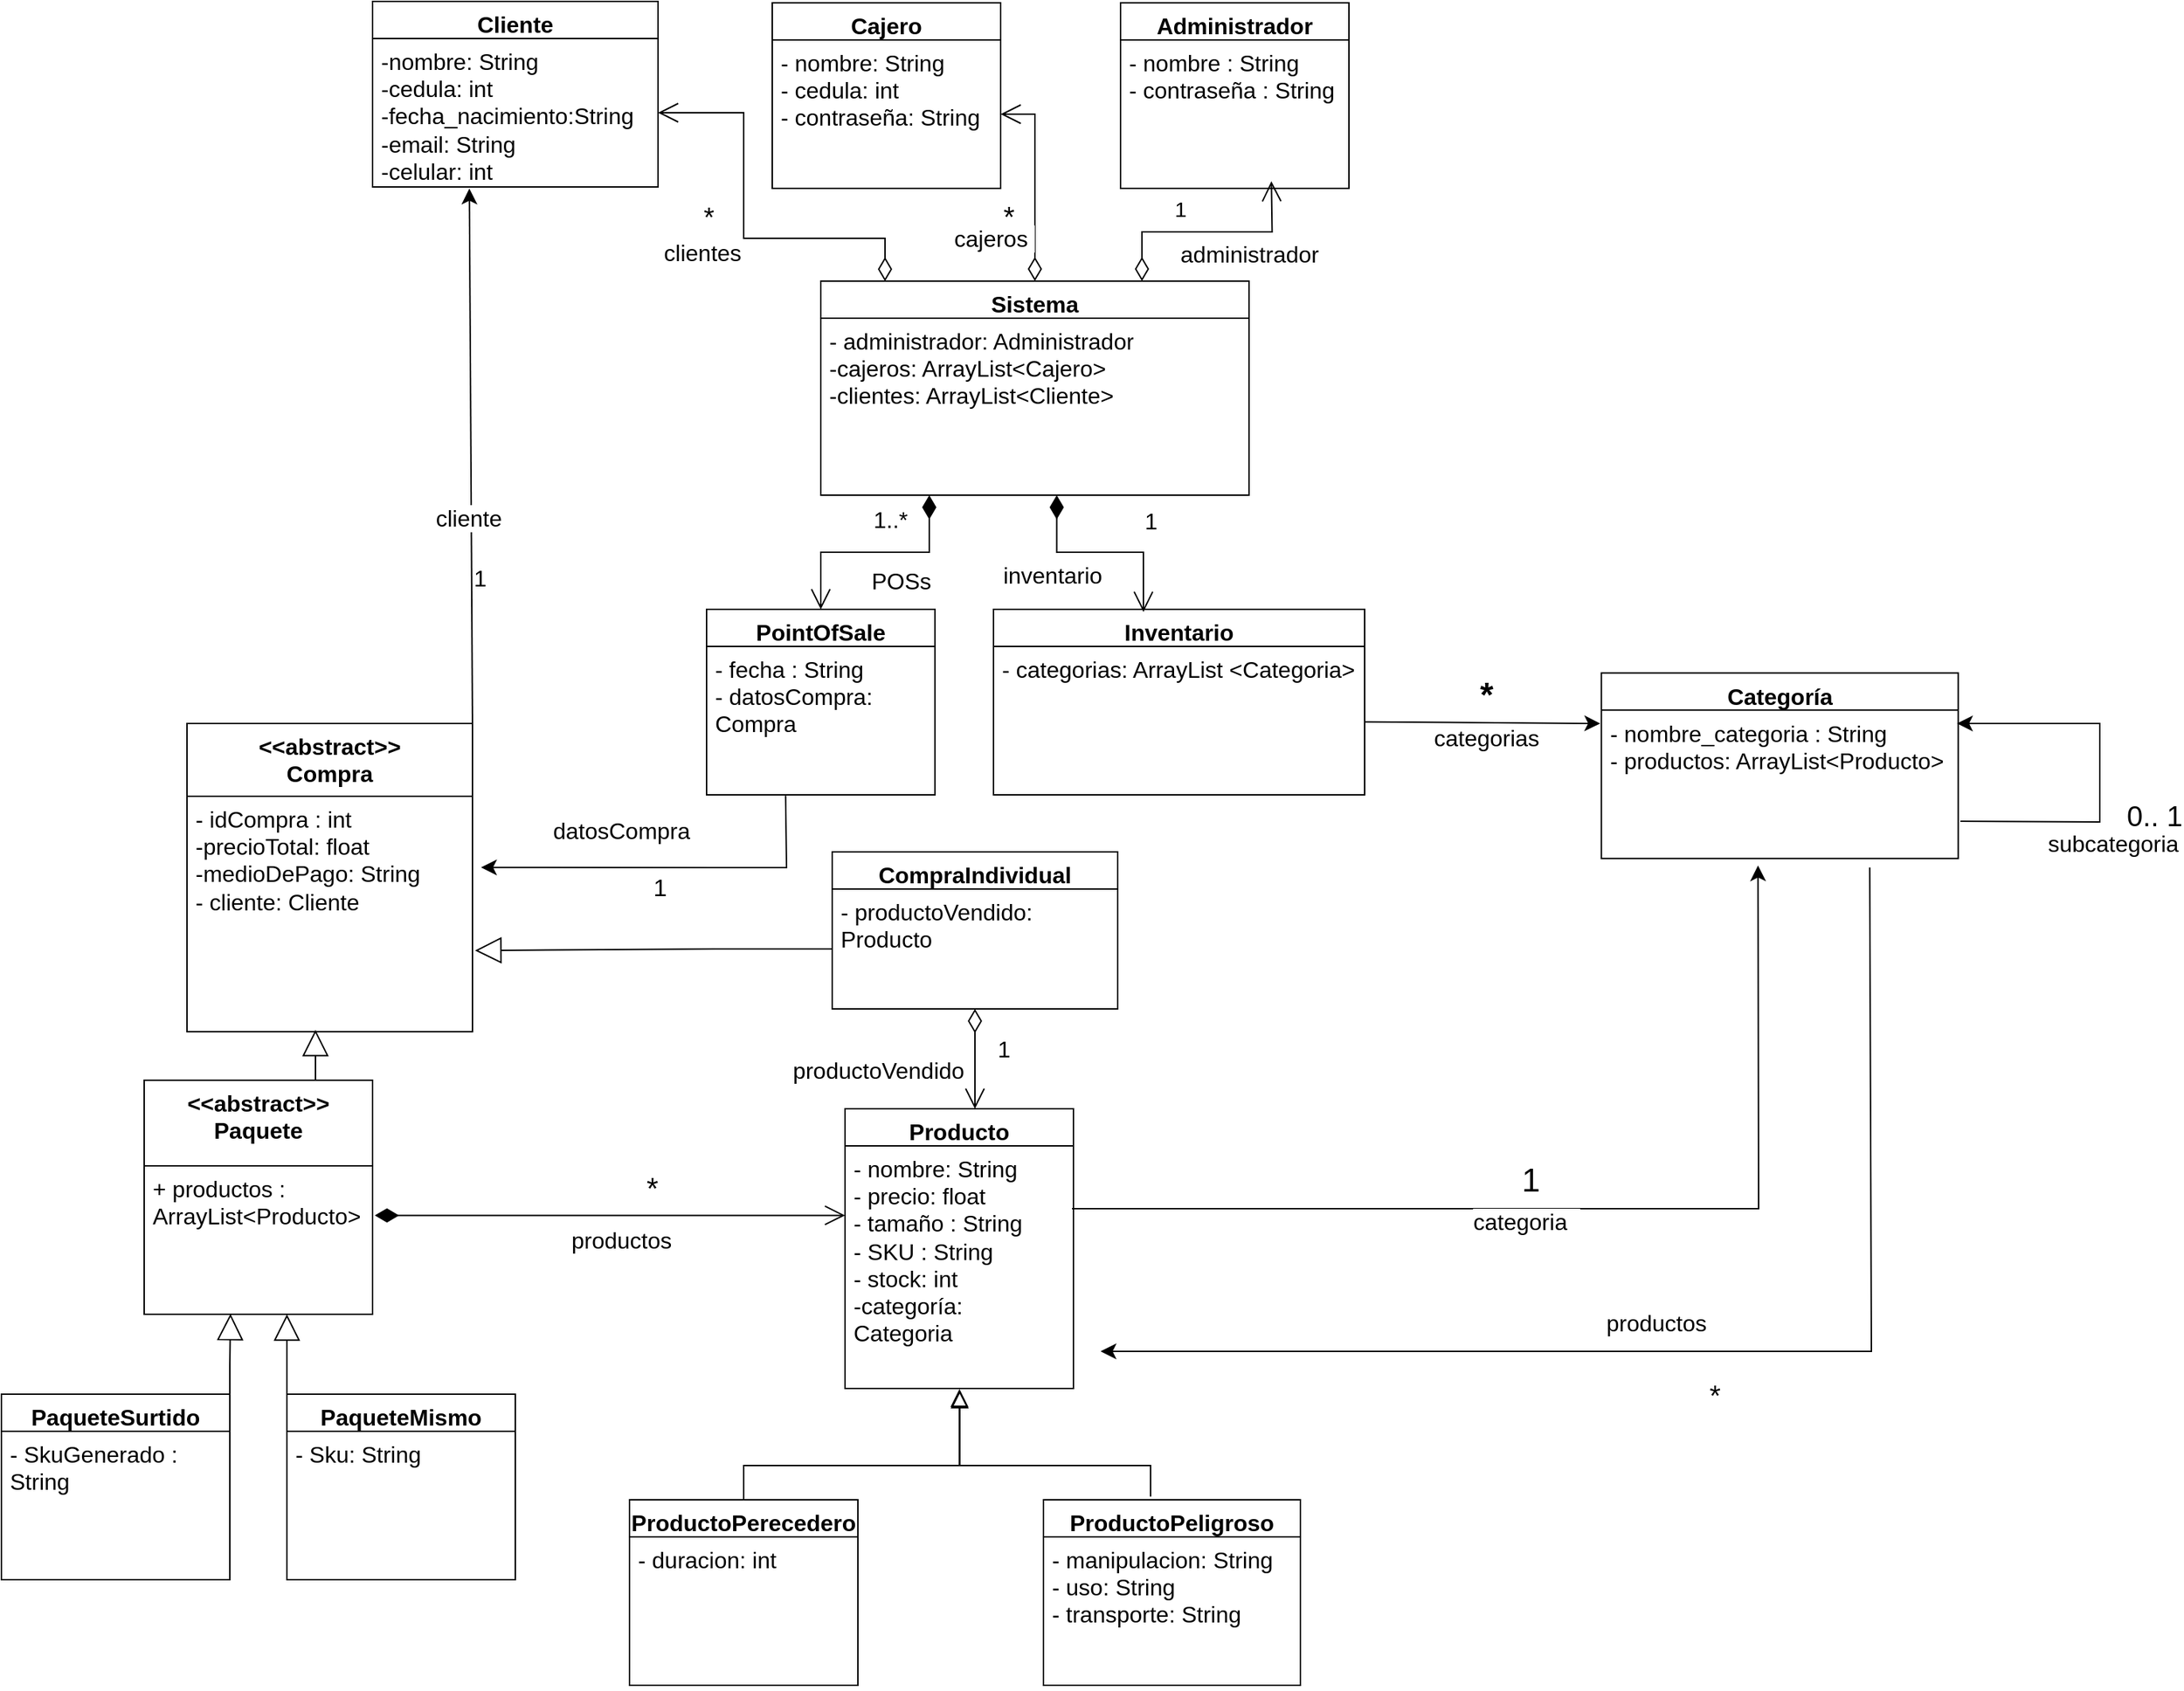 <mxfile version="21.7.5" type="device">
  <diagram id="C5RBs43oDa-KdzZeNtuy" name="Page-1">
    <mxGraphModel dx="2229" dy="684" grid="1" gridSize="10" guides="1" tooltips="1" connect="1" arrows="1" fold="1" page="1" pageScale="1" pageWidth="827" pageHeight="1169" math="0" shadow="0">
      <root>
        <mxCell id="WIyWlLk6GJQsqaUBKTNV-0" />
        <mxCell id="WIyWlLk6GJQsqaUBKTNV-1" parent="WIyWlLk6GJQsqaUBKTNV-0" />
        <mxCell id="jS6DH8Dr9qwqQI3Xkxyg-0" value="&amp;lt;&amp;lt;abstract&amp;gt;&amp;gt;&lt;br&gt;Paquete" style="swimlane;fontStyle=1;align=center;verticalAlign=top;childLayout=stackLayout;horizontal=1;startSize=60;horizontalStack=0;resizeParent=1;resizeParentMax=0;resizeLast=0;collapsible=1;marginBottom=0;whiteSpace=wrap;html=1;fontSize=16;" parent="WIyWlLk6GJQsqaUBKTNV-1" vertex="1">
          <mxGeometry x="-50" y="1340" width="160" height="164" as="geometry" />
        </mxCell>
        <mxCell id="jS6DH8Dr9qwqQI3Xkxyg-1" value="+ productos : ArrayList&amp;lt;Producto&amp;gt;&lt;br&gt;" style="text;strokeColor=none;fillColor=none;align=left;verticalAlign=top;spacingLeft=4;spacingRight=4;overflow=hidden;rotatable=0;points=[[0,0.5],[1,0.5]];portConstraint=eastwest;whiteSpace=wrap;html=1;fontSize=16;" parent="jS6DH8Dr9qwqQI3Xkxyg-0" vertex="1">
          <mxGeometry y="60" width="160" height="104" as="geometry" />
        </mxCell>
        <mxCell id="jS6DH8Dr9qwqQI3Xkxyg-2" value="" style="line;strokeWidth=1;fillColor=none;align=left;verticalAlign=middle;spacingTop=-1;spacingLeft=3;spacingRight=3;rotatable=0;labelPosition=right;points=[];portConstraint=eastwest;strokeColor=inherit;fontSize=16;" parent="jS6DH8Dr9qwqQI3Xkxyg-0" vertex="1">
          <mxGeometry y="164" width="160" as="geometry" />
        </mxCell>
        <mxCell id="jS6DH8Dr9qwqQI3Xkxyg-10" value="Producto" style="swimlane;fontStyle=1;align=center;verticalAlign=top;childLayout=stackLayout;horizontal=1;startSize=26;horizontalStack=0;resizeParent=1;resizeParentMax=0;resizeLast=0;collapsible=1;marginBottom=0;whiteSpace=wrap;html=1;fontSize=16;" parent="WIyWlLk6GJQsqaUBKTNV-1" vertex="1">
          <mxGeometry x="441" y="1360" width="160" height="196" as="geometry" />
        </mxCell>
        <mxCell id="jS6DH8Dr9qwqQI3Xkxyg-11" value="- nombre: String&lt;br&gt;- precio: float&lt;br&gt;- tamaño : String&lt;br&gt;- SKU : String&lt;br&gt;- stock: int&lt;br&gt;-categoría: Categoria" style="text;strokeColor=none;fillColor=none;align=left;verticalAlign=top;spacingLeft=4;spacingRight=4;overflow=hidden;rotatable=0;points=[[0,0.5],[1,0.5]];portConstraint=eastwest;whiteSpace=wrap;html=1;fontSize=16;" parent="jS6DH8Dr9qwqQI3Xkxyg-10" vertex="1">
          <mxGeometry y="26" width="160" height="170" as="geometry" />
        </mxCell>
        <mxCell id="jS6DH8Dr9qwqQI3Xkxyg-12" value="" style="line;strokeWidth=1;fillColor=none;align=left;verticalAlign=middle;spacingTop=-1;spacingLeft=3;spacingRight=3;rotatable=0;labelPosition=right;points=[];portConstraint=eastwest;strokeColor=inherit;fontSize=16;" parent="jS6DH8Dr9qwqQI3Xkxyg-10" vertex="1">
          <mxGeometry y="196" width="160" as="geometry" />
        </mxCell>
        <mxCell id="jS6DH8Dr9qwqQI3Xkxyg-16" value="ProductoPeligroso" style="swimlane;fontStyle=1;align=center;verticalAlign=top;childLayout=stackLayout;horizontal=1;startSize=26;horizontalStack=0;resizeParent=1;resizeParentMax=0;resizeLast=0;collapsible=1;marginBottom=0;whiteSpace=wrap;html=1;fontSize=16;" parent="WIyWlLk6GJQsqaUBKTNV-1" vertex="1">
          <mxGeometry x="580" y="1634" width="180" height="130" as="geometry" />
        </mxCell>
        <mxCell id="jS6DH8Dr9qwqQI3Xkxyg-17" value="- manipulacion: String&lt;br&gt;- uso: String&lt;br&gt;- transporte: String" style="text;strokeColor=none;fillColor=none;align=left;verticalAlign=top;spacingLeft=4;spacingRight=4;overflow=hidden;rotatable=0;points=[[0,0.5],[1,0.5]];portConstraint=eastwest;whiteSpace=wrap;html=1;fontSize=16;" parent="jS6DH8Dr9qwqQI3Xkxyg-16" vertex="1">
          <mxGeometry y="26" width="180" height="104" as="geometry" />
        </mxCell>
        <mxCell id="jS6DH8Dr9qwqQI3Xkxyg-18" value="" style="line;strokeWidth=1;fillColor=none;align=left;verticalAlign=middle;spacingTop=-1;spacingLeft=3;spacingRight=3;rotatable=0;labelPosition=right;points=[];portConstraint=eastwest;strokeColor=inherit;fontSize=16;" parent="jS6DH8Dr9qwqQI3Xkxyg-16" vertex="1">
          <mxGeometry y="130" width="180" as="geometry" />
        </mxCell>
        <mxCell id="e-FcHB3rJm0YQ8q_vhJP-3" value="" style="endArrow=block;endSize=10;endFill=0;shadow=0;strokeWidth=1;rounded=0;edgeStyle=elbowEdgeStyle;elbow=vertical;exitX=0.417;exitY=-0.017;exitDx=0;exitDy=0;entryX=0.502;entryY=1.008;entryDx=0;entryDy=0;entryPerimeter=0;exitPerimeter=0;" parent="WIyWlLk6GJQsqaUBKTNV-1" target="jS6DH8Dr9qwqQI3Xkxyg-11" edge="1" source="jS6DH8Dr9qwqQI3Xkxyg-16">
          <mxGeometry width="160" relative="1" as="geometry">
            <mxPoint x="596" y="1735.17" as="sourcePoint" />
            <mxPoint x="436" y="1625.17" as="targetPoint" />
            <Array as="points">
              <mxPoint x="546" y="1610" />
            </Array>
          </mxGeometry>
        </mxCell>
        <mxCell id="e-FcHB3rJm0YQ8q_vhJP-4" value="" style="endArrow=block;endSize=10;endFill=0;shadow=0;strokeWidth=1;rounded=0;edgeStyle=elbowEdgeStyle;elbow=vertical;exitX=0.5;exitY=0;exitDx=0;exitDy=0;entryX=0.501;entryY=1.002;entryDx=0;entryDy=0;entryPerimeter=0;" parent="WIyWlLk6GJQsqaUBKTNV-1" edge="1" target="jS6DH8Dr9qwqQI3Xkxyg-11" source="e-FcHB3rJm0YQ8q_vhJP-8">
          <mxGeometry width="160" relative="1" as="geometry">
            <mxPoint x="366" y="1725.17" as="sourcePoint" />
            <mxPoint x="500" y="1560" as="targetPoint" />
            <Array as="points">
              <mxPoint x="436" y="1610" />
            </Array>
          </mxGeometry>
        </mxCell>
        <mxCell id="e-FcHB3rJm0YQ8q_vhJP-5" value="Cliente" style="swimlane;fontStyle=1;align=center;verticalAlign=top;childLayout=stackLayout;horizontal=1;startSize=26;horizontalStack=0;resizeParent=1;resizeParentMax=0;resizeLast=0;collapsible=1;marginBottom=0;whiteSpace=wrap;html=1;fontSize=16;" parent="WIyWlLk6GJQsqaUBKTNV-1" vertex="1">
          <mxGeometry x="110" y="584" width="200" height="130" as="geometry" />
        </mxCell>
        <mxCell id="e-FcHB3rJm0YQ8q_vhJP-6" value="-nombre: String&lt;br&gt;-cedula: int&lt;br&gt;-fecha_nacimiento:String&lt;br&gt;-email: String&lt;br&gt;-celular: int" style="text;strokeColor=none;fillColor=none;align=left;verticalAlign=top;spacingLeft=4;spacingRight=4;overflow=hidden;rotatable=0;points=[[0,0.5],[1,0.5]];portConstraint=eastwest;whiteSpace=wrap;html=1;fontSize=16;" parent="e-FcHB3rJm0YQ8q_vhJP-5" vertex="1">
          <mxGeometry y="26" width="200" height="104" as="geometry" />
        </mxCell>
        <mxCell id="e-FcHB3rJm0YQ8q_vhJP-7" value="" style="line;strokeWidth=1;fillColor=none;align=left;verticalAlign=middle;spacingTop=-1;spacingLeft=3;spacingRight=3;rotatable=0;labelPosition=right;points=[];portConstraint=eastwest;strokeColor=inherit;fontSize=16;" parent="e-FcHB3rJm0YQ8q_vhJP-5" vertex="1">
          <mxGeometry y="130" width="200" as="geometry" />
        </mxCell>
        <mxCell id="e-FcHB3rJm0YQ8q_vhJP-8" value="ProductoPerecedero" style="swimlane;fontStyle=1;align=center;verticalAlign=top;childLayout=stackLayout;horizontal=1;startSize=26;horizontalStack=0;resizeParent=1;resizeParentMax=0;resizeLast=0;collapsible=1;marginBottom=0;whiteSpace=wrap;html=1;fontSize=16;" parent="WIyWlLk6GJQsqaUBKTNV-1" vertex="1">
          <mxGeometry x="290" y="1634" width="160" height="130" as="geometry" />
        </mxCell>
        <mxCell id="e-FcHB3rJm0YQ8q_vhJP-9" value="- duracion: int" style="text;strokeColor=none;fillColor=none;align=left;verticalAlign=top;spacingLeft=4;spacingRight=4;overflow=hidden;rotatable=0;points=[[0,0.5],[1,0.5]];portConstraint=eastwest;whiteSpace=wrap;html=1;fontSize=16;" parent="e-FcHB3rJm0YQ8q_vhJP-8" vertex="1">
          <mxGeometry y="26" width="160" height="104" as="geometry" />
        </mxCell>
        <mxCell id="e-FcHB3rJm0YQ8q_vhJP-10" value="" style="line;strokeWidth=1;fillColor=none;align=left;verticalAlign=middle;spacingTop=-1;spacingLeft=3;spacingRight=3;rotatable=0;labelPosition=right;points=[];portConstraint=eastwest;strokeColor=inherit;fontSize=16;" parent="e-FcHB3rJm0YQ8q_vhJP-8" vertex="1">
          <mxGeometry y="130" width="160" as="geometry" />
        </mxCell>
        <mxCell id="e-FcHB3rJm0YQ8q_vhJP-0" value="PaqueteSurtido" style="swimlane;fontStyle=1;align=center;verticalAlign=top;childLayout=stackLayout;horizontal=1;startSize=26;horizontalStack=0;resizeParent=1;resizeParentMax=0;resizeLast=0;collapsible=1;marginBottom=0;whiteSpace=wrap;html=1;fontSize=16;" parent="WIyWlLk6GJQsqaUBKTNV-1" vertex="1">
          <mxGeometry x="-150" y="1560" width="160" height="130" as="geometry" />
        </mxCell>
        <mxCell id="e-FcHB3rJm0YQ8q_vhJP-1" value="- SkuGenerado : String" style="text;strokeColor=none;fillColor=none;align=left;verticalAlign=top;spacingLeft=4;spacingRight=4;overflow=hidden;rotatable=0;points=[[0,0.5],[1,0.5]];portConstraint=eastwest;whiteSpace=wrap;html=1;fontSize=16;" parent="e-FcHB3rJm0YQ8q_vhJP-0" vertex="1">
          <mxGeometry y="26" width="160" height="104" as="geometry" />
        </mxCell>
        <mxCell id="e-FcHB3rJm0YQ8q_vhJP-2" value="" style="line;strokeWidth=1;fillColor=none;align=left;verticalAlign=middle;spacingTop=-1;spacingLeft=3;spacingRight=3;rotatable=0;labelPosition=right;points=[];portConstraint=eastwest;strokeColor=inherit;fontSize=16;" parent="e-FcHB3rJm0YQ8q_vhJP-0" vertex="1">
          <mxGeometry y="130" width="160" as="geometry" />
        </mxCell>
        <mxCell id="AUQUITsB97ih77B1ykuN-0" value="Cajero" style="swimlane;fontStyle=1;align=center;verticalAlign=top;childLayout=stackLayout;horizontal=1;startSize=26;horizontalStack=0;resizeParent=1;resizeParentMax=0;resizeLast=0;collapsible=1;marginBottom=0;whiteSpace=wrap;html=1;fontSize=16;" vertex="1" parent="WIyWlLk6GJQsqaUBKTNV-1">
          <mxGeometry x="390" y="585" width="160" height="130" as="geometry" />
        </mxCell>
        <mxCell id="AUQUITsB97ih77B1ykuN-1" value="- nombre: String&lt;br&gt;- cedula: int&lt;br&gt;- contraseña: String" style="text;strokeColor=none;fillColor=none;align=left;verticalAlign=top;spacingLeft=4;spacingRight=4;overflow=hidden;rotatable=0;points=[[0,0.5],[1,0.5]];portConstraint=eastwest;whiteSpace=wrap;html=1;fontSize=16;" vertex="1" parent="AUQUITsB97ih77B1ykuN-0">
          <mxGeometry y="26" width="160" height="104" as="geometry" />
        </mxCell>
        <mxCell id="AUQUITsB97ih77B1ykuN-2" value="" style="line;strokeWidth=1;fillColor=none;align=left;verticalAlign=middle;spacingTop=-1;spacingLeft=3;spacingRight=3;rotatable=0;labelPosition=right;points=[];portConstraint=eastwest;strokeColor=inherit;fontSize=16;" vertex="1" parent="AUQUITsB97ih77B1ykuN-0">
          <mxGeometry y="130" width="160" as="geometry" />
        </mxCell>
        <mxCell id="AUQUITsB97ih77B1ykuN-3" value="Administrador" style="swimlane;fontStyle=1;align=center;verticalAlign=top;childLayout=stackLayout;horizontal=1;startSize=26;horizontalStack=0;resizeParent=1;resizeParentMax=0;resizeLast=0;collapsible=1;marginBottom=0;whiteSpace=wrap;html=1;fontSize=16;" vertex="1" parent="WIyWlLk6GJQsqaUBKTNV-1">
          <mxGeometry x="634" y="585" width="160" height="130" as="geometry" />
        </mxCell>
        <mxCell id="AUQUITsB97ih77B1ykuN-4" value="- nombre : String&lt;br&gt;- contraseña : String" style="text;strokeColor=none;fillColor=none;align=left;verticalAlign=top;spacingLeft=4;spacingRight=4;overflow=hidden;rotatable=0;points=[[0,0.5],[1,0.5]];portConstraint=eastwest;whiteSpace=wrap;html=1;fontSize=16;" vertex="1" parent="AUQUITsB97ih77B1ykuN-3">
          <mxGeometry y="26" width="160" height="104" as="geometry" />
        </mxCell>
        <mxCell id="AUQUITsB97ih77B1ykuN-5" value="" style="line;strokeWidth=1;fillColor=none;align=left;verticalAlign=middle;spacingTop=-1;spacingLeft=3;spacingRight=3;rotatable=0;labelPosition=right;points=[];portConstraint=eastwest;strokeColor=inherit;fontSize=16;" vertex="1" parent="AUQUITsB97ih77B1ykuN-3">
          <mxGeometry y="130" width="160" as="geometry" />
        </mxCell>
        <mxCell id="AUQUITsB97ih77B1ykuN-7" value="PaqueteMismo" style="swimlane;fontStyle=1;align=center;verticalAlign=top;childLayout=stackLayout;horizontal=1;startSize=26;horizontalStack=0;resizeParent=1;resizeParentMax=0;resizeLast=0;collapsible=1;marginBottom=0;whiteSpace=wrap;html=1;fontSize=16;" vertex="1" parent="WIyWlLk6GJQsqaUBKTNV-1">
          <mxGeometry x="50" y="1560" width="160" height="130" as="geometry" />
        </mxCell>
        <mxCell id="AUQUITsB97ih77B1ykuN-8" value="- Sku: String" style="text;strokeColor=none;fillColor=none;align=left;verticalAlign=top;spacingLeft=4;spacingRight=4;overflow=hidden;rotatable=0;points=[[0,0.5],[1,0.5]];portConstraint=eastwest;whiteSpace=wrap;html=1;fontSize=16;" vertex="1" parent="AUQUITsB97ih77B1ykuN-7">
          <mxGeometry y="26" width="160" height="104" as="geometry" />
        </mxCell>
        <mxCell id="AUQUITsB97ih77B1ykuN-9" value="" style="line;strokeWidth=1;fillColor=none;align=left;verticalAlign=middle;spacingTop=-1;spacingLeft=3;spacingRight=3;rotatable=0;labelPosition=right;points=[];portConstraint=eastwest;strokeColor=inherit;fontSize=16;" vertex="1" parent="AUQUITsB97ih77B1ykuN-7">
          <mxGeometry y="130" width="160" as="geometry" />
        </mxCell>
        <mxCell id="AUQUITsB97ih77B1ykuN-10" value="Inventario" style="swimlane;fontStyle=1;align=center;verticalAlign=top;childLayout=stackLayout;horizontal=1;startSize=26;horizontalStack=0;resizeParent=1;resizeParentMax=0;resizeLast=0;collapsible=1;marginBottom=0;whiteSpace=wrap;html=1;fontSize=16;" vertex="1" parent="WIyWlLk6GJQsqaUBKTNV-1">
          <mxGeometry x="545" y="1010" width="260" height="130" as="geometry" />
        </mxCell>
        <mxCell id="AUQUITsB97ih77B1ykuN-11" value="- categorias: ArrayList &amp;lt;Categoria&amp;gt;" style="text;strokeColor=none;fillColor=none;align=left;verticalAlign=top;spacingLeft=4;spacingRight=4;overflow=hidden;rotatable=0;points=[[0,0.5],[1,0.5]];portConstraint=eastwest;whiteSpace=wrap;html=1;fontSize=16;" vertex="1" parent="AUQUITsB97ih77B1ykuN-10">
          <mxGeometry y="26" width="260" height="104" as="geometry" />
        </mxCell>
        <mxCell id="AUQUITsB97ih77B1ykuN-12" value="" style="line;strokeWidth=1;fillColor=none;align=left;verticalAlign=middle;spacingTop=-1;spacingLeft=3;spacingRight=3;rotatable=0;labelPosition=right;points=[];portConstraint=eastwest;strokeColor=inherit;fontSize=16;" vertex="1" parent="AUQUITsB97ih77B1ykuN-10">
          <mxGeometry y="130" width="260" as="geometry" />
        </mxCell>
        <mxCell id="AUQUITsB97ih77B1ykuN-13" value="Sistema" style="swimlane;fontStyle=1;align=center;verticalAlign=top;childLayout=stackLayout;horizontal=1;startSize=26;horizontalStack=0;resizeParent=1;resizeParentMax=0;resizeLast=0;collapsible=1;marginBottom=0;whiteSpace=wrap;html=1;fontSize=16;" vertex="1" parent="WIyWlLk6GJQsqaUBKTNV-1">
          <mxGeometry x="424" y="780" width="300" height="150" as="geometry" />
        </mxCell>
        <mxCell id="AUQUITsB97ih77B1ykuN-14" value="- administrador: Administrador&lt;br&gt;-cajeros: ArrayList&amp;lt;Cajero&amp;gt;&lt;br&gt;-clientes: ArrayList&amp;lt;Cliente&amp;gt;" style="text;strokeColor=none;fillColor=none;align=left;verticalAlign=top;spacingLeft=4;spacingRight=4;overflow=hidden;rotatable=0;points=[[0,0.5],[1,0.5]];portConstraint=eastwest;whiteSpace=wrap;html=1;fontSize=16;" vertex="1" parent="AUQUITsB97ih77B1ykuN-13">
          <mxGeometry y="26" width="300" height="124" as="geometry" />
        </mxCell>
        <mxCell id="AUQUITsB97ih77B1ykuN-15" value="" style="line;strokeWidth=1;fillColor=none;align=left;verticalAlign=middle;spacingTop=-1;spacingLeft=3;spacingRight=3;rotatable=0;labelPosition=right;points=[];portConstraint=eastwest;strokeColor=inherit;fontSize=16;" vertex="1" parent="AUQUITsB97ih77B1ykuN-13">
          <mxGeometry y="150" width="300" as="geometry" />
        </mxCell>
        <mxCell id="AUQUITsB97ih77B1ykuN-16" value="PointOfSale" style="swimlane;fontStyle=1;align=center;verticalAlign=top;childLayout=stackLayout;horizontal=1;startSize=26;horizontalStack=0;resizeParent=1;resizeParentMax=0;resizeLast=0;collapsible=1;marginBottom=0;whiteSpace=wrap;html=1;fontSize=16;" vertex="1" parent="WIyWlLk6GJQsqaUBKTNV-1">
          <mxGeometry x="344" y="1010" width="160" height="130" as="geometry" />
        </mxCell>
        <mxCell id="AUQUITsB97ih77B1ykuN-18" value="" style="line;strokeWidth=1;fillColor=none;align=left;verticalAlign=middle;spacingTop=-1;spacingLeft=3;spacingRight=3;rotatable=0;labelPosition=right;points=[];portConstraint=eastwest;strokeColor=inherit;fontSize=16;" vertex="1" parent="AUQUITsB97ih77B1ykuN-16">
          <mxGeometry y="26" width="160" as="geometry" />
        </mxCell>
        <mxCell id="AUQUITsB97ih77B1ykuN-17" value="- fecha : String&lt;br&gt;- datosCompra: Compra&lt;br&gt;" style="text;strokeColor=none;fillColor=none;align=left;verticalAlign=top;spacingLeft=4;spacingRight=4;overflow=hidden;rotatable=0;points=[[0,0.5],[1,0.5]];portConstraint=eastwest;whiteSpace=wrap;html=1;fontSize=16;" vertex="1" parent="AUQUITsB97ih77B1ykuN-16">
          <mxGeometry y="26" width="160" height="104" as="geometry" />
        </mxCell>
        <mxCell id="AUQUITsB97ih77B1ykuN-19" value="Categoría" style="swimlane;fontStyle=1;align=center;verticalAlign=top;childLayout=stackLayout;horizontal=1;startSize=26;horizontalStack=0;resizeParent=1;resizeParentMax=0;resizeLast=0;collapsible=1;marginBottom=0;whiteSpace=wrap;html=1;fontSize=16;" vertex="1" parent="WIyWlLk6GJQsqaUBKTNV-1">
          <mxGeometry x="970.83" y="1054.66" width="250" height="130" as="geometry" />
        </mxCell>
        <mxCell id="AUQUITsB97ih77B1ykuN-101" style="edgeStyle=none;rounded=0;orthogonalLoop=1;jettySize=auto;html=1;fontSize=12;startSize=8;endSize=8;exitX=1.006;exitY=0.749;exitDx=0;exitDy=0;exitPerimeter=0;" edge="1" parent="AUQUITsB97ih77B1ykuN-19" source="AUQUITsB97ih77B1ykuN-20">
          <mxGeometry relative="1" as="geometry">
            <mxPoint x="249.17" y="35.34" as="targetPoint" />
            <Array as="points">
              <mxPoint x="349.17" y="104.34" />
              <mxPoint x="349.17" y="35.34" />
            </Array>
          </mxGeometry>
        </mxCell>
        <mxCell id="AUQUITsB97ih77B1ykuN-102" value="subcategoria" style="edgeLabel;html=1;align=center;verticalAlign=middle;resizable=0;points=[];fontSize=16;" vertex="1" connectable="0" parent="AUQUITsB97ih77B1ykuN-101">
          <mxGeometry x="-0.442" y="1" relative="1" as="geometry">
            <mxPoint x="32" y="16" as="offset" />
          </mxGeometry>
        </mxCell>
        <mxCell id="AUQUITsB97ih77B1ykuN-104" value="0.. 1" style="edgeLabel;html=1;align=center;verticalAlign=middle;resizable=0;points=[];fontSize=20;" vertex="1" connectable="0" parent="AUQUITsB97ih77B1ykuN-101">
          <mxGeometry x="-0.29" y="5" relative="1" as="geometry">
            <mxPoint x="41" as="offset" />
          </mxGeometry>
        </mxCell>
        <mxCell id="AUQUITsB97ih77B1ykuN-20" value="- nombre_categoria : String&lt;br&gt;- productos: ArrayList&amp;lt;Producto&amp;gt;" style="text;strokeColor=none;fillColor=none;align=left;verticalAlign=top;spacingLeft=4;spacingRight=4;overflow=hidden;rotatable=0;points=[[0,0.5],[1,0.5]];portConstraint=eastwest;whiteSpace=wrap;html=1;fontSize=16;" vertex="1" parent="AUQUITsB97ih77B1ykuN-19">
          <mxGeometry y="26" width="250" height="104" as="geometry" />
        </mxCell>
        <mxCell id="AUQUITsB97ih77B1ykuN-21" value="" style="line;strokeWidth=1;fillColor=none;align=left;verticalAlign=middle;spacingTop=-1;spacingLeft=3;spacingRight=3;rotatable=0;labelPosition=right;points=[];portConstraint=eastwest;strokeColor=inherit;fontSize=16;" vertex="1" parent="AUQUITsB97ih77B1ykuN-19">
          <mxGeometry y="130" width="250" as="geometry" />
        </mxCell>
        <mxCell id="AUQUITsB97ih77B1ykuN-25" value="&amp;lt;&amp;lt;abstract&amp;gt;&amp;gt;&lt;br&gt;Compra" style="swimlane;fontStyle=1;align=center;verticalAlign=top;childLayout=stackLayout;horizontal=1;startSize=51;horizontalStack=0;resizeParent=1;resizeParentMax=0;resizeLast=0;collapsible=1;marginBottom=0;whiteSpace=wrap;html=1;fontSize=16;" vertex="1" parent="WIyWlLk6GJQsqaUBKTNV-1">
          <mxGeometry x="-20" y="1090" width="200" height="216" as="geometry" />
        </mxCell>
        <mxCell id="AUQUITsB97ih77B1ykuN-26" value="- idCompra : int&lt;br&gt;-precioTotal: float&lt;br&gt;-medioDePago: String&lt;br&gt;- cliente: Cliente" style="text;strokeColor=none;fillColor=none;align=left;verticalAlign=top;spacingLeft=4;spacingRight=4;overflow=hidden;rotatable=0;points=[[0,0.5],[1,0.5]];portConstraint=eastwest;whiteSpace=wrap;html=1;fontSize=16;" vertex="1" parent="AUQUITsB97ih77B1ykuN-25">
          <mxGeometry y="51" width="200" height="165" as="geometry" />
        </mxCell>
        <mxCell id="AUQUITsB97ih77B1ykuN-27" value="" style="line;strokeWidth=1;fillColor=none;align=left;verticalAlign=middle;spacingTop=-1;spacingLeft=3;spacingRight=3;rotatable=0;labelPosition=right;points=[];portConstraint=eastwest;strokeColor=inherit;fontSize=16;" vertex="1" parent="AUQUITsB97ih77B1ykuN-25">
          <mxGeometry y="216" width="200" as="geometry" />
        </mxCell>
        <mxCell id="AUQUITsB97ih77B1ykuN-43" value="&lt;font style=&quot;font-size: 16px;&quot;&gt;1..*&lt;/font&gt;" style="endArrow=open;html=1;endSize=12;startArrow=diamondThin;startSize=14;startFill=1;edgeStyle=orthogonalEdgeStyle;align=left;verticalAlign=bottom;rounded=0;fontSize=12;entryX=0.5;entryY=0;entryDx=0;entryDy=0;" edge="1" parent="WIyWlLk6GJQsqaUBKTNV-1" target="AUQUITsB97ih77B1ykuN-16">
          <mxGeometry x="0.05" y="-11" relative="1" as="geometry">
            <mxPoint x="500" y="930" as="sourcePoint" />
            <mxPoint x="620" y="930" as="targetPoint" />
            <Array as="points">
              <mxPoint x="500" y="932" />
              <mxPoint x="500" y="970" />
              <mxPoint x="424" y="970" />
            </Array>
            <mxPoint x="1" as="offset" />
          </mxGeometry>
        </mxCell>
        <mxCell id="AUQUITsB97ih77B1ykuN-46" value="POSs" style="edgeLabel;html=1;align=center;verticalAlign=middle;resizable=0;points=[];fontSize=16;" vertex="1" connectable="0" parent="AUQUITsB97ih77B1ykuN-43">
          <mxGeometry x="-0.038" y="-1" relative="1" as="geometry">
            <mxPoint x="15" y="21" as="offset" />
          </mxGeometry>
        </mxCell>
        <mxCell id="AUQUITsB97ih77B1ykuN-45" value="&lt;font style=&quot;font-size: 16px;&quot;&gt;1&lt;/font&gt;" style="endArrow=open;html=1;endSize=12;startArrow=diamondThin;startSize=14;startFill=1;edgeStyle=orthogonalEdgeStyle;align=left;verticalAlign=bottom;rounded=0;fontSize=12;entryX=0.404;entryY=0.014;entryDx=0;entryDy=0;exitX=0.551;exitY=0;exitDx=0;exitDy=0;exitPerimeter=0;entryPerimeter=0;" edge="1" parent="WIyWlLk6GJQsqaUBKTNV-1" source="AUQUITsB97ih77B1ykuN-15" target="AUQUITsB97ih77B1ykuN-10">
          <mxGeometry x="0.404" y="10" relative="1" as="geometry">
            <mxPoint x="590" y="940" as="sourcePoint" />
            <mxPoint x="517" y="1020" as="targetPoint" />
            <Array as="points">
              <mxPoint x="589" y="970" />
              <mxPoint x="650" y="970" />
            </Array>
            <mxPoint as="offset" />
          </mxGeometry>
        </mxCell>
        <mxCell id="AUQUITsB97ih77B1ykuN-48" value="inventario" style="edgeLabel;html=1;align=center;verticalAlign=middle;resizable=0;points=[];fontSize=16;" vertex="1" connectable="0" parent="AUQUITsB97ih77B1ykuN-45">
          <mxGeometry x="0.041" y="2" relative="1" as="geometry">
            <mxPoint x="-38" y="18" as="offset" />
          </mxGeometry>
        </mxCell>
        <mxCell id="AUQUITsB97ih77B1ykuN-49" style="edgeStyle=none;rounded=0;orthogonalLoop=1;jettySize=auto;html=1;exitX=0.346;exitY=1.006;exitDx=0;exitDy=0;entryX=1.03;entryY=0.302;entryDx=0;entryDy=0;fontSize=12;startSize=8;endSize=8;entryPerimeter=0;exitPerimeter=0;" edge="1" parent="WIyWlLk6GJQsqaUBKTNV-1" source="AUQUITsB97ih77B1ykuN-17" target="AUQUITsB97ih77B1ykuN-26">
          <mxGeometry relative="1" as="geometry">
            <mxPoint x="260" y="1169" as="targetPoint" />
            <Array as="points">
              <mxPoint x="400" y="1191" />
            </Array>
          </mxGeometry>
        </mxCell>
        <mxCell id="AUQUITsB97ih77B1ykuN-52" value="1" style="edgeLabel;html=1;align=center;verticalAlign=middle;resizable=0;points=[];fontSize=17;" vertex="1" connectable="0" parent="AUQUITsB97ih77B1ykuN-49">
          <mxGeometry x="0.017" relative="1" as="geometry">
            <mxPoint x="-5" y="15" as="offset" />
          </mxGeometry>
        </mxCell>
        <mxCell id="AUQUITsB97ih77B1ykuN-50" value="datosCompra" style="text;html=1;align=center;verticalAlign=middle;resizable=0;points=[];autosize=1;strokeColor=none;fillColor=none;fontSize=16;" vertex="1" parent="WIyWlLk6GJQsqaUBKTNV-1">
          <mxGeometry x="224" y="1150" width="120" height="30" as="geometry" />
        </mxCell>
        <mxCell id="AUQUITsB97ih77B1ykuN-53" style="edgeStyle=none;rounded=0;orthogonalLoop=1;jettySize=auto;html=1;fontSize=12;startSize=8;endSize=8;" edge="1" parent="WIyWlLk6GJQsqaUBKTNV-1" source="AUQUITsB97ih77B1ykuN-11">
          <mxGeometry relative="1" as="geometry">
            <mxPoint x="970" y="1090" as="targetPoint" />
          </mxGeometry>
        </mxCell>
        <mxCell id="AUQUITsB97ih77B1ykuN-54" value="categorias" style="edgeLabel;html=1;align=center;verticalAlign=middle;resizable=0;points=[];fontSize=16;" vertex="1" connectable="0" parent="AUQUITsB97ih77B1ykuN-53">
          <mxGeometry x="-0.42" y="-3" relative="1" as="geometry">
            <mxPoint x="37" y="8" as="offset" />
          </mxGeometry>
        </mxCell>
        <mxCell id="AUQUITsB97ih77B1ykuN-55" value="*" style="edgeLabel;html=1;align=center;verticalAlign=middle;resizable=0;points=[];fontSize=24;fontStyle=1" vertex="1" connectable="0" parent="AUQUITsB97ih77B1ykuN-53">
          <mxGeometry x="0.384" y="2" relative="1" as="geometry">
            <mxPoint x="-29" y="-18" as="offset" />
          </mxGeometry>
        </mxCell>
        <mxCell id="AUQUITsB97ih77B1ykuN-56" value="&lt;font style=&quot;font-size: 20px;&quot;&gt;*&lt;/font&gt;" style="endArrow=open;html=1;endSize=12;startArrow=diamondThin;startSize=14;startFill=0;edgeStyle=orthogonalEdgeStyle;align=left;verticalAlign=bottom;rounded=0;fontSize=12;entryX=1;entryY=0.5;entryDx=0;entryDy=0;" edge="1" parent="WIyWlLk6GJQsqaUBKTNV-1" source="AUQUITsB97ih77B1ykuN-13" target="AUQUITsB97ih77B1ykuN-1">
          <mxGeometry x="-0.574" y="24" relative="1" as="geometry">
            <mxPoint x="560" y="760" as="sourcePoint" />
            <mxPoint x="560" y="720" as="targetPoint" />
            <mxPoint y="-1" as="offset" />
          </mxGeometry>
        </mxCell>
        <mxCell id="AUQUITsB97ih77B1ykuN-57" value="cajeros&amp;nbsp;" style="edgeLabel;html=1;align=center;verticalAlign=middle;resizable=0;points=[];fontSize=16;" vertex="1" connectable="0" parent="AUQUITsB97ih77B1ykuN-56">
          <mxGeometry x="-0.088" relative="1" as="geometry">
            <mxPoint x="-29" y="34" as="offset" />
          </mxGeometry>
        </mxCell>
        <mxCell id="AUQUITsB97ih77B1ykuN-60" value="&lt;font style=&quot;font-size: 15px;&quot;&gt;1&lt;/font&gt;" style="endArrow=open;html=1;endSize=12;startArrow=diamondThin;startSize=14;startFill=0;edgeStyle=orthogonalEdgeStyle;align=left;verticalAlign=bottom;rounded=0;fontSize=12;exitX=0.75;exitY=0;exitDx=0;exitDy=0;" edge="1" parent="WIyWlLk6GJQsqaUBKTNV-1" source="AUQUITsB97ih77B1ykuN-13">
          <mxGeometry x="-0.311" y="5" relative="1" as="geometry">
            <mxPoint x="753.66" y="770" as="sourcePoint" />
            <mxPoint x="739.66" y="710" as="targetPoint" />
            <mxPoint as="offset" />
          </mxGeometry>
        </mxCell>
        <mxCell id="AUQUITsB97ih77B1ykuN-61" value="administrador" style="edgeLabel;html=1;align=center;verticalAlign=middle;resizable=0;points=[];fontSize=16;" vertex="1" connectable="0" parent="AUQUITsB97ih77B1ykuN-60">
          <mxGeometry x="-0.088" relative="1" as="geometry">
            <mxPoint x="36" y="15" as="offset" />
          </mxGeometry>
        </mxCell>
        <mxCell id="AUQUITsB97ih77B1ykuN-62" value="&lt;font style=&quot;font-size: 19px;&quot;&gt;*&lt;/font&gt;" style="endArrow=open;html=1;endSize=12;startArrow=diamondThin;startSize=14;startFill=0;edgeStyle=orthogonalEdgeStyle;align=left;verticalAlign=bottom;rounded=0;fontSize=12;exitX=0.15;exitY=0.001;exitDx=0;exitDy=0;exitPerimeter=0;" edge="1" parent="WIyWlLk6GJQsqaUBKTNV-1" source="AUQUITsB97ih77B1ykuN-13" target="e-FcHB3rJm0YQ8q_vhJP-6">
          <mxGeometry x="-0.068" y="30" relative="1" as="geometry">
            <mxPoint x="383.69" y="775" as="sourcePoint" />
            <mxPoint x="369.69" y="715" as="targetPoint" />
            <mxPoint as="offset" />
            <Array as="points">
              <mxPoint x="469" y="750" />
              <mxPoint x="370" y="750" />
              <mxPoint x="370" y="662" />
            </Array>
          </mxGeometry>
        </mxCell>
        <mxCell id="AUQUITsB97ih77B1ykuN-63" value="clientes&amp;nbsp;" style="edgeLabel;html=1;align=center;verticalAlign=middle;resizable=0;points=[];fontSize=16;" vertex="1" connectable="0" parent="AUQUITsB97ih77B1ykuN-62">
          <mxGeometry x="-0.088" relative="1" as="geometry">
            <mxPoint x="-30" y="10" as="offset" />
          </mxGeometry>
        </mxCell>
        <mxCell id="AUQUITsB97ih77B1ykuN-65" value="&lt;font style=&quot;font-size: 21px;&quot;&gt;*&lt;/font&gt;" style="endArrow=open;html=1;endSize=12;startArrow=diamondThin;startSize=14;startFill=1;edgeStyle=orthogonalEdgeStyle;align=left;verticalAlign=bottom;rounded=0;fontSize=12;exitX=1.01;exitY=0.334;exitDx=0;exitDy=0;exitPerimeter=0;" edge="1" parent="WIyWlLk6GJQsqaUBKTNV-1" source="jS6DH8Dr9qwqQI3Xkxyg-1" target="jS6DH8Dr9qwqQI3Xkxyg-11">
          <mxGeometry x="0.144" y="5" relative="1" as="geometry">
            <mxPoint x="260" y="1518" as="sourcePoint" />
            <mxPoint x="520" y="1550" as="targetPoint" />
            <Array as="points">
              <mxPoint x="360" y="1435" />
              <mxPoint x="360" y="1435" />
            </Array>
            <mxPoint as="offset" />
          </mxGeometry>
        </mxCell>
        <mxCell id="AUQUITsB97ih77B1ykuN-92" value="productos" style="edgeLabel;html=1;align=center;verticalAlign=middle;resizable=0;points=[];fontSize=16;" vertex="1" connectable="0" parent="AUQUITsB97ih77B1ykuN-65">
          <mxGeometry x="0.179" y="6" relative="1" as="geometry">
            <mxPoint x="-22" y="23" as="offset" />
          </mxGeometry>
        </mxCell>
        <mxCell id="AUQUITsB97ih77B1ykuN-68" value="CompraIndividual" style="swimlane;fontStyle=1;align=center;verticalAlign=top;childLayout=stackLayout;horizontal=1;startSize=26;horizontalStack=0;resizeParent=1;resizeParentMax=0;resizeLast=0;collapsible=1;marginBottom=0;whiteSpace=wrap;html=1;fontSize=16;" vertex="1" parent="WIyWlLk6GJQsqaUBKTNV-1">
          <mxGeometry x="432" y="1180" width="200" height="110" as="geometry" />
        </mxCell>
        <mxCell id="AUQUITsB97ih77B1ykuN-69" value="- productoVendido: Producto" style="text;strokeColor=none;fillColor=none;align=left;verticalAlign=top;spacingLeft=4;spacingRight=4;overflow=hidden;rotatable=0;points=[[0,0.5],[1,0.5]];portConstraint=eastwest;whiteSpace=wrap;html=1;fontSize=16;" vertex="1" parent="AUQUITsB97ih77B1ykuN-68">
          <mxGeometry y="26" width="200" height="84" as="geometry" />
        </mxCell>
        <mxCell id="AUQUITsB97ih77B1ykuN-70" value="" style="line;strokeWidth=1;fillColor=none;align=left;verticalAlign=middle;spacingTop=-1;spacingLeft=3;spacingRight=3;rotatable=0;labelPosition=right;points=[];portConstraint=eastwest;strokeColor=inherit;fontSize=16;" vertex="1" parent="AUQUITsB97ih77B1ykuN-68">
          <mxGeometry y="110" width="200" as="geometry" />
        </mxCell>
        <mxCell id="AUQUITsB97ih77B1ykuN-74" value="&lt;font style=&quot;font-size: 16px;&quot;&gt;1&lt;/font&gt;" style="endArrow=open;html=1;endSize=12;startArrow=diamondThin;startSize=14;startFill=0;edgeStyle=orthogonalEdgeStyle;align=left;verticalAlign=bottom;rounded=0;fontSize=12;curved=1;" edge="1" parent="WIyWlLk6GJQsqaUBKTNV-1" source="AUQUITsB97ih77B1ykuN-69" target="jS6DH8Dr9qwqQI3Xkxyg-10">
          <mxGeometry x="0.143" y="14" relative="1" as="geometry">
            <mxPoint x="541.91" y="1550.17" as="sourcePoint" />
            <mxPoint x="443" y="1565.17" as="targetPoint" />
            <mxPoint as="offset" />
            <Array as="points">
              <mxPoint x="542" y="1520.17" />
              <mxPoint x="443" y="1520.17" />
            </Array>
          </mxGeometry>
        </mxCell>
        <mxCell id="AUQUITsB97ih77B1ykuN-75" value="productoVendido" style="edgeLabel;html=1;align=center;verticalAlign=middle;resizable=0;points=[];fontSize=16;" vertex="1" connectable="0" parent="AUQUITsB97ih77B1ykuN-74">
          <mxGeometry x="-0.088" relative="1" as="geometry">
            <mxPoint x="-68" y="11" as="offset" />
          </mxGeometry>
        </mxCell>
        <mxCell id="AUQUITsB97ih77B1ykuN-81" value="" style="endArrow=block;endSize=16;endFill=0;html=1;rounded=0;fontSize=12;entryX=1.009;entryY=0.655;entryDx=0;entryDy=0;exitX=0;exitY=0.5;exitDx=0;exitDy=0;entryPerimeter=0;" edge="1" parent="WIyWlLk6GJQsqaUBKTNV-1" source="AUQUITsB97ih77B1ykuN-69" target="AUQUITsB97ih77B1ykuN-26">
          <mxGeometry width="160" relative="1" as="geometry">
            <mxPoint x="420" y="1532.71" as="sourcePoint" />
            <mxPoint x="492.8" y="1432.002" as="targetPoint" />
            <Array as="points">
              <mxPoint x="350" y="1248" />
            </Array>
          </mxGeometry>
        </mxCell>
        <mxCell id="AUQUITsB97ih77B1ykuN-83" value="" style="endArrow=block;endSize=16;endFill=0;html=1;rounded=0;fontSize=12;exitX=0.75;exitY=0;exitDx=0;exitDy=0;entryX=0.45;entryY=0.992;entryDx=0;entryDy=0;entryPerimeter=0;" edge="1" parent="WIyWlLk6GJQsqaUBKTNV-1" source="jS6DH8Dr9qwqQI3Xkxyg-0" target="AUQUITsB97ih77B1ykuN-26">
          <mxGeometry width="160" relative="1" as="geometry">
            <mxPoint x="80" y="1494.38" as="sourcePoint" />
            <mxPoint x="180" y="1390" as="targetPoint" />
            <Array as="points" />
          </mxGeometry>
        </mxCell>
        <mxCell id="AUQUITsB97ih77B1ykuN-86" value="" style="endArrow=block;endSize=16;endFill=0;html=1;rounded=0;fontSize=12;exitX=0;exitY=0;exitDx=0;exitDy=0;" edge="1" parent="WIyWlLk6GJQsqaUBKTNV-1" source="AUQUITsB97ih77B1ykuN-7">
          <mxGeometry width="160" relative="1" as="geometry">
            <mxPoint x="130" y="1630" as="sourcePoint" />
            <mxPoint x="50" y="1504" as="targetPoint" />
            <Array as="points">
              <mxPoint x="50" y="1624" />
            </Array>
          </mxGeometry>
        </mxCell>
        <mxCell id="AUQUITsB97ih77B1ykuN-88" value="" style="endArrow=block;endSize=16;endFill=0;html=1;rounded=0;fontSize=12;entryX=0.378;entryY=0.997;entryDx=0;entryDy=0;entryPerimeter=0;exitX=1;exitY=0;exitDx=0;exitDy=0;" edge="1" parent="WIyWlLk6GJQsqaUBKTNV-1" source="e-FcHB3rJm0YQ8q_vhJP-0" target="jS6DH8Dr9qwqQI3Xkxyg-1">
          <mxGeometry width="160" relative="1" as="geometry">
            <mxPoint x="-70" y="1604.38" as="sourcePoint" />
            <mxPoint x="3" y="1504" as="targetPoint" />
            <Array as="points">
              <mxPoint x="10" y="1540" />
            </Array>
          </mxGeometry>
        </mxCell>
        <mxCell id="AUQUITsB97ih77B1ykuN-95" style="edgeStyle=none;rounded=0;orthogonalLoop=1;jettySize=auto;html=1;exitX=1;exitY=0;exitDx=0;exitDy=0;entryX=0.339;entryY=1.011;entryDx=0;entryDy=0;entryPerimeter=0;fontSize=12;startSize=8;endSize=8;" edge="1" parent="WIyWlLk6GJQsqaUBKTNV-1" source="AUQUITsB97ih77B1ykuN-25" target="e-FcHB3rJm0YQ8q_vhJP-6">
          <mxGeometry relative="1" as="geometry" />
        </mxCell>
        <mxCell id="AUQUITsB97ih77B1ykuN-96" value="cliente" style="edgeLabel;html=1;align=center;verticalAlign=middle;resizable=0;points=[];fontSize=16;" vertex="1" connectable="0" parent="AUQUITsB97ih77B1ykuN-95">
          <mxGeometry x="-0.138" y="2" relative="1" as="geometry">
            <mxPoint y="17" as="offset" />
          </mxGeometry>
        </mxCell>
        <mxCell id="AUQUITsB97ih77B1ykuN-97" value="1" style="edgeLabel;html=1;align=center;verticalAlign=middle;resizable=0;points=[];fontSize=16;" vertex="1" connectable="0" parent="AUQUITsB97ih77B1ykuN-95">
          <mxGeometry x="0.164" y="6" relative="1" as="geometry">
            <mxPoint x="12" y="116" as="offset" />
          </mxGeometry>
        </mxCell>
        <mxCell id="AUQUITsB97ih77B1ykuN-98" style="edgeStyle=none;curved=1;rounded=0;orthogonalLoop=1;jettySize=auto;html=1;exitX=0.5;exitY=0;exitDx=0;exitDy=0;fontSize=12;startSize=8;endSize=8;" edge="1" parent="WIyWlLk6GJQsqaUBKTNV-1">
          <mxGeometry relative="1" as="geometry">
            <mxPoint x="1126.83" y="780" as="sourcePoint" />
            <mxPoint x="1126.83" y="780" as="targetPoint" />
          </mxGeometry>
        </mxCell>
        <mxCell id="AUQUITsB97ih77B1ykuN-99" style="edgeStyle=none;rounded=0;orthogonalLoop=1;jettySize=auto;html=1;entryX=0.439;entryY=1.046;entryDx=0;entryDy=0;entryPerimeter=0;fontSize=12;startSize=8;endSize=8;" edge="1" parent="WIyWlLk6GJQsqaUBKTNV-1" target="AUQUITsB97ih77B1ykuN-20">
          <mxGeometry relative="1" as="geometry">
            <mxPoint x="600" y="1430" as="sourcePoint" />
            <Array as="points">
              <mxPoint x="1081" y="1430" />
            </Array>
          </mxGeometry>
        </mxCell>
        <mxCell id="AUQUITsB97ih77B1ykuN-100" value="categoria&amp;nbsp;&amp;nbsp;" style="edgeLabel;html=1;align=center;verticalAlign=middle;resizable=0;points=[];fontSize=16;" vertex="1" connectable="0" parent="AUQUITsB97ih77B1ykuN-99">
          <mxGeometry x="-0.224" y="-3" relative="1" as="geometry">
            <mxPoint x="38" y="6" as="offset" />
          </mxGeometry>
        </mxCell>
        <mxCell id="AUQUITsB97ih77B1ykuN-106" value="1" style="edgeLabel;html=1;align=center;verticalAlign=middle;resizable=0;points=[];fontSize=23;" vertex="1" connectable="0" parent="AUQUITsB97ih77B1ykuN-99">
          <mxGeometry x="-0.299" y="3" relative="1" as="geometry">
            <mxPoint x="68" y="-17" as="offset" />
          </mxGeometry>
        </mxCell>
        <mxCell id="AUQUITsB97ih77B1ykuN-107" style="edgeStyle=none;rounded=0;orthogonalLoop=1;jettySize=auto;html=1;fontSize=12;startSize=8;endSize=8;exitX=0.752;exitY=1.06;exitDx=0;exitDy=0;exitPerimeter=0;" edge="1" parent="WIyWlLk6GJQsqaUBKTNV-1" source="AUQUITsB97ih77B1ykuN-20">
          <mxGeometry relative="1" as="geometry">
            <mxPoint x="620" y="1530" as="targetPoint" />
            <Array as="points">
              <mxPoint x="1160" y="1530" />
            </Array>
          </mxGeometry>
        </mxCell>
        <mxCell id="AUQUITsB97ih77B1ykuN-109" value="productos" style="edgeLabel;html=1;align=center;verticalAlign=middle;resizable=0;points=[];fontSize=16;" vertex="1" connectable="0" parent="AUQUITsB97ih77B1ykuN-107">
          <mxGeometry x="0.115" y="2" relative="1" as="geometry">
            <mxPoint y="-22" as="offset" />
          </mxGeometry>
        </mxCell>
        <mxCell id="AUQUITsB97ih77B1ykuN-110" value="*" style="edgeLabel;html=1;align=center;verticalAlign=middle;resizable=0;points=[];fontSize=20;" vertex="1" connectable="0" parent="AUQUITsB97ih77B1ykuN-107">
          <mxGeometry x="-0.017" relative="1" as="geometry">
            <mxPoint x="-17" y="30" as="offset" />
          </mxGeometry>
        </mxCell>
      </root>
    </mxGraphModel>
  </diagram>
</mxfile>
